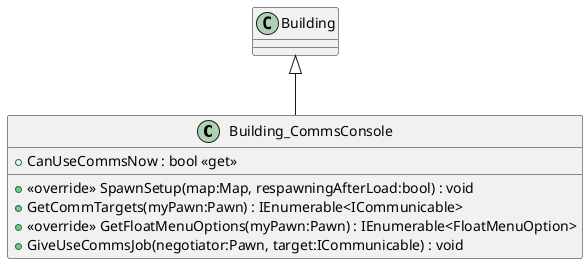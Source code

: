 @startuml
class Building_CommsConsole {
    + CanUseCommsNow : bool <<get>>
    + <<override>> SpawnSetup(map:Map, respawningAfterLoad:bool) : void
    + GetCommTargets(myPawn:Pawn) : IEnumerable<ICommunicable>
    + <<override>> GetFloatMenuOptions(myPawn:Pawn) : IEnumerable<FloatMenuOption>
    + GiveUseCommsJob(negotiator:Pawn, target:ICommunicable) : void
}
Building <|-- Building_CommsConsole
@enduml
